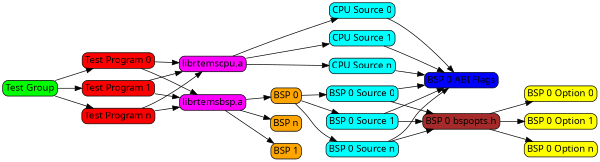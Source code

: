 # SPDX-License-Identifier: CC-BY-SA-4.0

# Copyright (C) 2019 embedded brains GmbH

digraph {
  size="4";
  margin="0";
  node [shape=box, style="filled, rounded", fontname="Sans serif", margin=0.05,width=0.05,height=0.05];
  tg [label="Test Group", fillcolor=green];
  t0 [label="Test Program 0", fillcolor=red];
  t1 [label="Test Program 1", fillcolor=red];
  tn [label="Test Program n", fillcolor=red];
  lb [label="librtemsbsp.a", fillcolor=magenta];
  lc [label="librtemscpu.a", fillcolor=magenta];
  b0 [label="BSP 0", fillcolor=orange];
  b1 [label="BSP 1", fillcolor=orange];
  bn [label="BSP n", fillcolor=orange];
  bo0 [label="BSP 0 bspopts.h", fillcolor=brown];
  o0 [label="BSP 0 Option 0", fillcolor=yellow];
  o1 [label="BSP 0 Option 1", fillcolor=yellow];
  on [label="BSP 0 Option n", fillcolor=yellow];
  abi [label="BSP 0 ABI Flags", fillcolor=blue];
  s0 [label="BSP 0 Source 0", fillcolor=cyan];
  s1 [label="BSP 0 Source 1", fillcolor=cyan];
  sn [label="BSP 0 Source n", fillcolor=cyan];
  c0 [label="CPU Source 0", fillcolor=cyan];
  c1 [label="CPU Source 1", fillcolor=cyan];
  cn [label="CPU Source n", fillcolor=cyan];
  rankdir=LR
  tg -> t0
  tg -> t1
  tg -> tn
  t0 -> lb
  t0 -> lc
  t1 -> lb
  t1 -> lc
  tn -> lb
  tn -> lc
  lb -> b0
  lb -> b1
  lb -> bn
  b0 -> s0
  b0 -> s1
  b0 -> sn
  s0 -> abi
  s1 -> abi
  sn -> abi
  c0 -> abi
  c1 -> abi
  cn -> abi
  bo0 -> o0
  bo0 -> o1
  bo0 -> on
  s0 -> bo0
  s1 -> bo0
  sn -> bo0
  lc -> c0
  lc -> c1
  lc -> cn
  {
    rank=same
    c0 -> c1 [style=invis]
    c1 -> cn [style=invis]
  }
}
